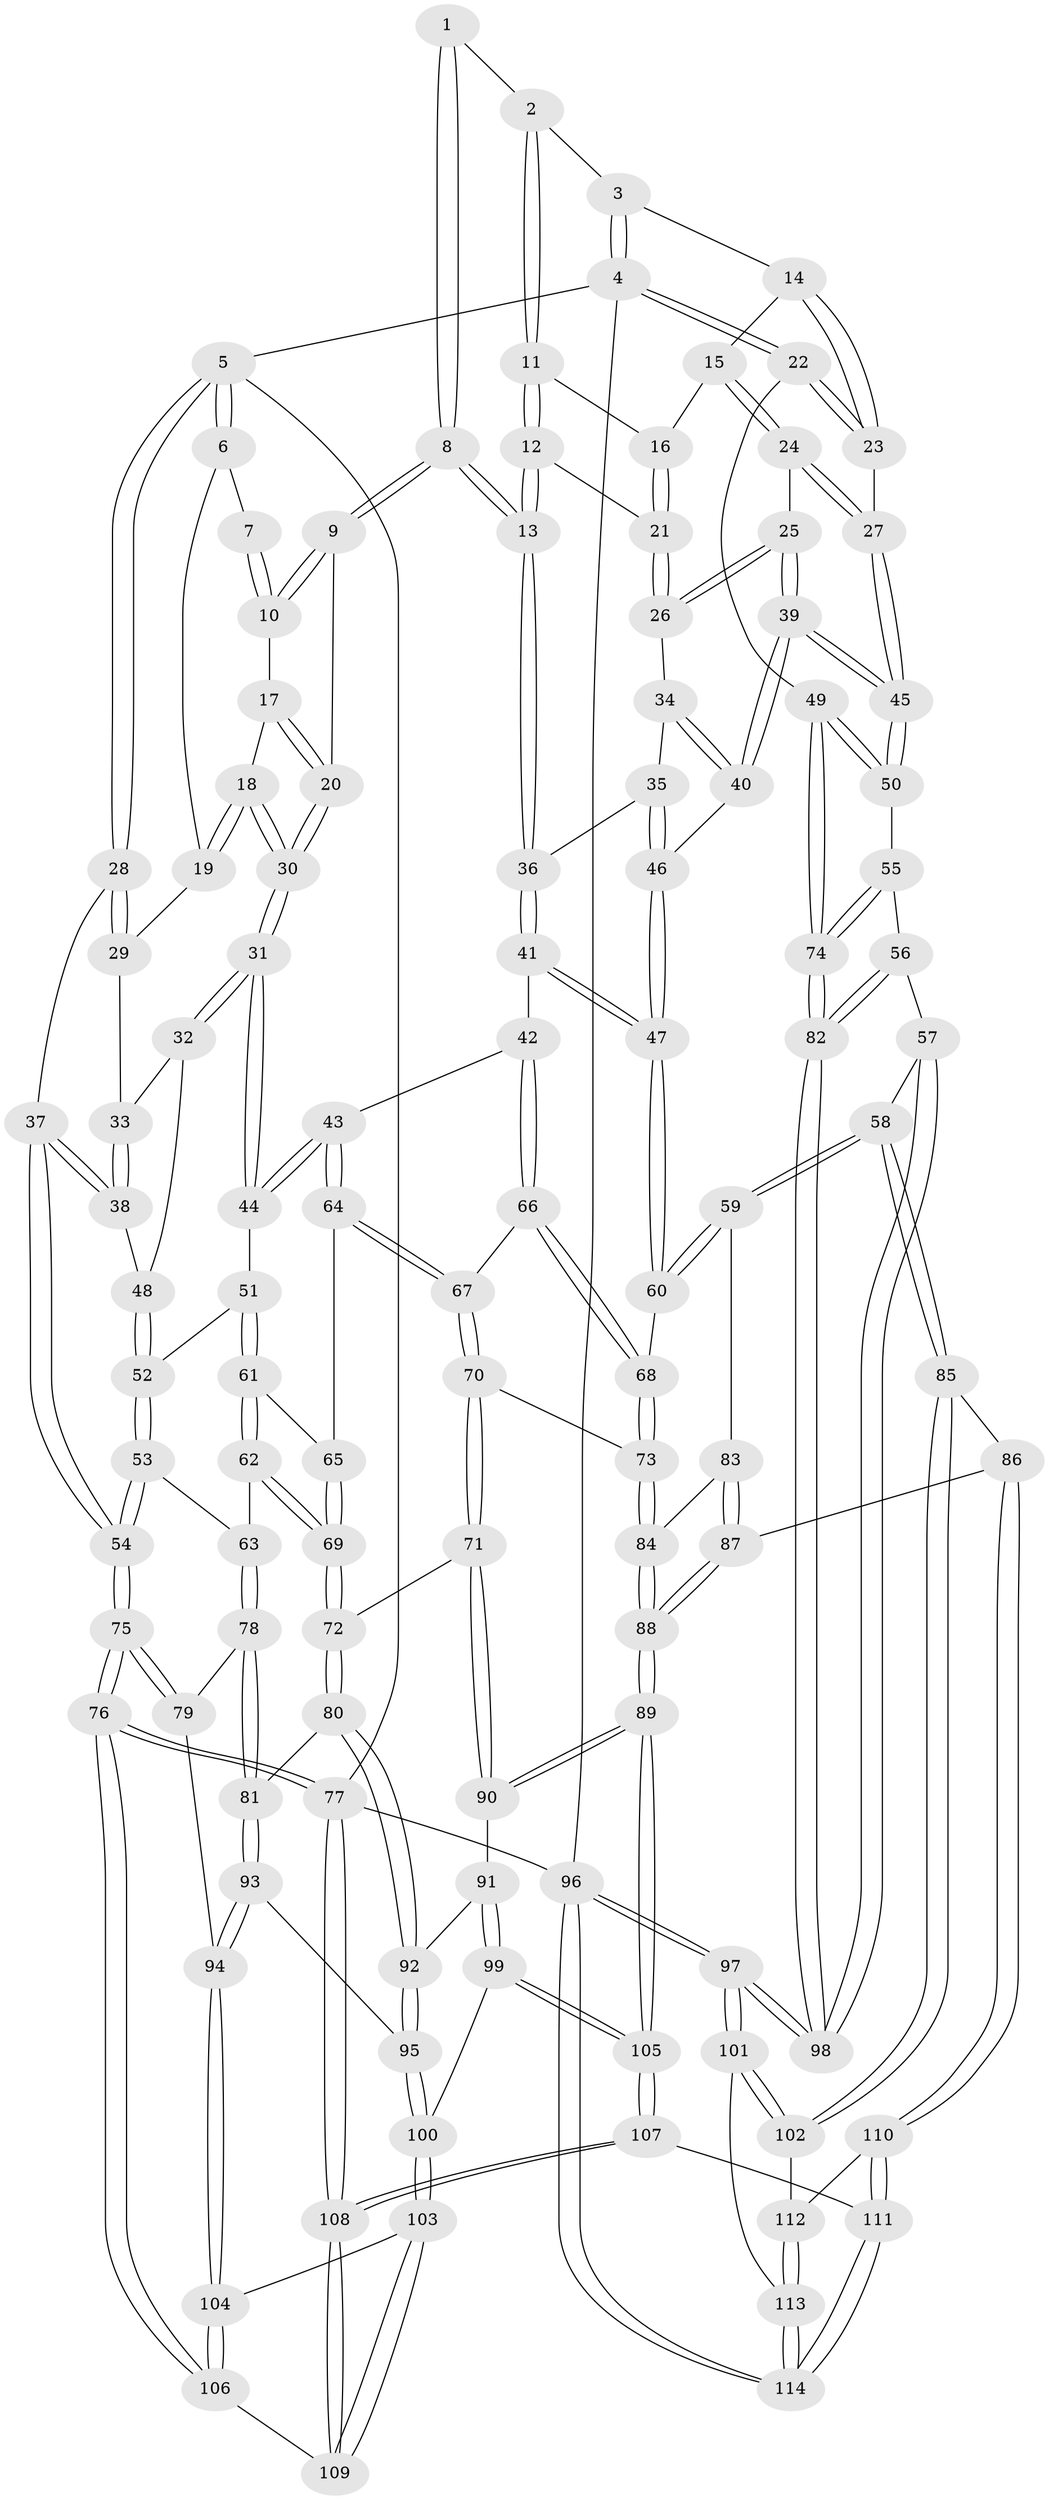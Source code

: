 // Generated by graph-tools (version 1.1) at 2025/01/03/09/25 05:01:19]
// undirected, 114 vertices, 282 edges
graph export_dot {
graph [start="1"]
  node [color=gray90,style=filled];
  1 [pos="+0.5634407373308+0"];
  2 [pos="+0.6465303314760361+0"];
  3 [pos="+1+0"];
  4 [pos="+1+0"];
  5 [pos="+0+0"];
  6 [pos="+0.16331658022292253+0"];
  7 [pos="+0.3352197973922223+0"];
  8 [pos="+0.47121154047088487+0.16133095807411105"];
  9 [pos="+0.4518382573771572+0.15603978636155186"];
  10 [pos="+0.36082390497786465+0"];
  11 [pos="+0.6629245120626278+0"];
  12 [pos="+0.5625436183243728+0.12734535329212454"];
  13 [pos="+0.4957060342939561+0.18021652909948266"];
  14 [pos="+0.9091568515334356+0.06669685561186374"];
  15 [pos="+0.8079209446001923+0.08545766863335631"];
  16 [pos="+0.7212135803078326+0.018250294847786466"];
  17 [pos="+0.31494575377374623+0.06835272302346727"];
  18 [pos="+0.2382983924156826+0.11759302252758276"];
  19 [pos="+0.15294508788609956+0.061426460957588254"];
  20 [pos="+0.3769096514670334+0.17348506947615136"];
  21 [pos="+0.6772802027171115+0.11320151924238034"];
  22 [pos="+1+0.22922084477914098"];
  23 [pos="+1+0.20613567871277508"];
  24 [pos="+0.8060828110205692+0.10251275310194699"];
  25 [pos="+0.7795446613012693+0.20674920259046292"];
  26 [pos="+0.6878502304752848+0.16005289666886235"];
  27 [pos="+0.9413134809460981+0.24294618275422047"];
  28 [pos="+0+0.20854716800165504"];
  29 [pos="+0.1384022220336669+0.0785931021710917"];
  30 [pos="+0.29565697090259124+0.2089543976950671"];
  31 [pos="+0.27102007621200386+0.2703493173810896"];
  32 [pos="+0.1653209909419139+0.271525290507441"];
  33 [pos="+0.1280316392021923+0.1845861514541209"];
  34 [pos="+0.6425618753656731+0.21285282516566892"];
  35 [pos="+0.5582589337212651+0.22088016822228526"];
  36 [pos="+0.5091801112272459+0.2121126840896422"];
  37 [pos="+0+0.23927071942760997"];
  38 [pos="+0+0.24479443876380208"];
  39 [pos="+0.8148465044148461+0.30677170786913854"];
  40 [pos="+0.7325648991317442+0.31169962865108847"];
  41 [pos="+0.4806195442939055+0.3619617603106976"];
  42 [pos="+0.42732519019143006+0.37858381056971513"];
  43 [pos="+0.41402030213137686+0.3763212702442292"];
  44 [pos="+0.28348058081594+0.2953358631282754"];
  45 [pos="+0.8229329237293108+0.31135665241498106"];
  46 [pos="+0.6756380813377122+0.3388759299742902"];
  47 [pos="+0.577738314323032+0.43466017148454716"];
  48 [pos="+0.13925892771826767+0.29467926661478777"];
  49 [pos="+1+0.48229954263530567"];
  50 [pos="+0.8341113907607641+0.37099140129130576"];
  51 [pos="+0.23292335224649238+0.4138442361019356"];
  52 [pos="+0.11953967834207925+0.37306747152242137"];
  53 [pos="+0.03320741847415864+0.45828113963713824"];
  54 [pos="+0+0.39965307668061173"];
  55 [pos="+0.8185508252402498+0.45533502142325766"];
  56 [pos="+0.8049412709109389+0.49687623171151335"];
  57 [pos="+0.7582136666092164+0.589384969632901"];
  58 [pos="+0.7456892762055833+0.5948524486892214"];
  59 [pos="+0.6067348872683408+0.5134055339902714"];
  60 [pos="+0.6037920386898242+0.5092809592775497"];
  61 [pos="+0.23941020552377418+0.4416908307894938"];
  62 [pos="+0.11269356333505517+0.5071570085507193"];
  63 [pos="+0.07783629762296151+0.5045817235162927"];
  64 [pos="+0.2878525811869362+0.46458334944758445"];
  65 [pos="+0.25522094778117455+0.4562398400907466"];
  66 [pos="+0.4000904224321512+0.5105283660360531"];
  67 [pos="+0.29469511571229856+0.47582157978546014"];
  68 [pos="+0.4040834368627538+0.5501732619836149"];
  69 [pos="+0.21959109724777653+0.5693347787344673"];
  70 [pos="+0.31690344440759266+0.5791389443904795"];
  71 [pos="+0.25509803044378676+0.6082002741691074"];
  72 [pos="+0.24263316390933035+0.6097039712617798"];
  73 [pos="+0.3872133878397691+0.5846960297611437"];
  74 [pos="+1+0.49637434808970576"];
  75 [pos="+0+0.6975587011900278"];
  76 [pos="+0+0.8302660629139584"];
  77 [pos="+0+1"];
  78 [pos="+0.07976061443175138+0.5909927797763522"];
  79 [pos="+0.05433876528000675+0.6462224765010395"];
  80 [pos="+0.21927459201227276+0.641179576150041"];
  81 [pos="+0.20820662819325286+0.6488231625579701"];
  82 [pos="+1+0.5164701923971429"];
  83 [pos="+0.6017405005444677+0.5193505925161946"];
  84 [pos="+0.4363928026857296+0.6826319594565569"];
  85 [pos="+0.7112511358700273+0.700712966560387"];
  86 [pos="+0.5444137784672999+0.7603787916842626"];
  87 [pos="+0.5173605209871139+0.7520932937852552"];
  88 [pos="+0.43816765014884623+0.7375841775365435"];
  89 [pos="+0.43193341484395903+0.7427677217451578"];
  90 [pos="+0.3580600741847814+0.7264027827393561"];
  91 [pos="+0.30703875407908227+0.7322979642385786"];
  92 [pos="+0.28060036012932926+0.7197301074234311"];
  93 [pos="+0.17121855416835324+0.7121877430929808"];
  94 [pos="+0.10522636065039499+0.7353425202707301"];
  95 [pos="+0.210480992082852+0.751714236538962"];
  96 [pos="+1+1"];
  97 [pos="+1+0.8951083677516215"];
  98 [pos="+1+0.744688929026782"];
  99 [pos="+0.2536146613743169+0.7927358638465386"];
  100 [pos="+0.2197583730211867+0.770423910757698"];
  101 [pos="+1+0.8835325115879072"];
  102 [pos="+0.734323128246811+0.7642764967661417"];
  103 [pos="+0.14749555152037258+0.861764427413651"];
  104 [pos="+0.10146751269962073+0.7432423210301718"];
  105 [pos="+0.33358956787929467+0.9930885223977541"];
  106 [pos="+0+0.8239142301671365"];
  107 [pos="+0.31205442000334227+1"];
  108 [pos="+0.28212369852287095+1"];
  109 [pos="+0.1527747269591708+0.9293455996363352"];
  110 [pos="+0.583566127188385+0.9118727691222929"];
  111 [pos="+0.4110991800669267+1"];
  112 [pos="+0.7271450022626925+0.8893052807621115"];
  113 [pos="+0.7378120108480455+0.9032571286078336"];
  114 [pos="+0.78003843512322+1"];
  1 -- 2;
  1 -- 8;
  1 -- 8;
  2 -- 3;
  2 -- 11;
  2 -- 11;
  3 -- 4;
  3 -- 4;
  3 -- 14;
  4 -- 5;
  4 -- 22;
  4 -- 22;
  4 -- 96;
  5 -- 6;
  5 -- 6;
  5 -- 28;
  5 -- 28;
  5 -- 77;
  6 -- 7;
  6 -- 19;
  7 -- 10;
  7 -- 10;
  8 -- 9;
  8 -- 9;
  8 -- 13;
  8 -- 13;
  9 -- 10;
  9 -- 10;
  9 -- 20;
  10 -- 17;
  11 -- 12;
  11 -- 12;
  11 -- 16;
  12 -- 13;
  12 -- 13;
  12 -- 21;
  13 -- 36;
  13 -- 36;
  14 -- 15;
  14 -- 23;
  14 -- 23;
  15 -- 16;
  15 -- 24;
  15 -- 24;
  16 -- 21;
  16 -- 21;
  17 -- 18;
  17 -- 20;
  17 -- 20;
  18 -- 19;
  18 -- 19;
  18 -- 30;
  18 -- 30;
  19 -- 29;
  20 -- 30;
  20 -- 30;
  21 -- 26;
  21 -- 26;
  22 -- 23;
  22 -- 23;
  22 -- 49;
  23 -- 27;
  24 -- 25;
  24 -- 27;
  24 -- 27;
  25 -- 26;
  25 -- 26;
  25 -- 39;
  25 -- 39;
  26 -- 34;
  27 -- 45;
  27 -- 45;
  28 -- 29;
  28 -- 29;
  28 -- 37;
  29 -- 33;
  30 -- 31;
  30 -- 31;
  31 -- 32;
  31 -- 32;
  31 -- 44;
  31 -- 44;
  32 -- 33;
  32 -- 48;
  33 -- 38;
  33 -- 38;
  34 -- 35;
  34 -- 40;
  34 -- 40;
  35 -- 36;
  35 -- 46;
  35 -- 46;
  36 -- 41;
  36 -- 41;
  37 -- 38;
  37 -- 38;
  37 -- 54;
  37 -- 54;
  38 -- 48;
  39 -- 40;
  39 -- 40;
  39 -- 45;
  39 -- 45;
  40 -- 46;
  41 -- 42;
  41 -- 47;
  41 -- 47;
  42 -- 43;
  42 -- 66;
  42 -- 66;
  43 -- 44;
  43 -- 44;
  43 -- 64;
  43 -- 64;
  44 -- 51;
  45 -- 50;
  45 -- 50;
  46 -- 47;
  46 -- 47;
  47 -- 60;
  47 -- 60;
  48 -- 52;
  48 -- 52;
  49 -- 50;
  49 -- 50;
  49 -- 74;
  49 -- 74;
  50 -- 55;
  51 -- 52;
  51 -- 61;
  51 -- 61;
  52 -- 53;
  52 -- 53;
  53 -- 54;
  53 -- 54;
  53 -- 63;
  54 -- 75;
  54 -- 75;
  55 -- 56;
  55 -- 74;
  55 -- 74;
  56 -- 57;
  56 -- 82;
  56 -- 82;
  57 -- 58;
  57 -- 98;
  57 -- 98;
  58 -- 59;
  58 -- 59;
  58 -- 85;
  58 -- 85;
  59 -- 60;
  59 -- 60;
  59 -- 83;
  60 -- 68;
  61 -- 62;
  61 -- 62;
  61 -- 65;
  62 -- 63;
  62 -- 69;
  62 -- 69;
  63 -- 78;
  63 -- 78;
  64 -- 65;
  64 -- 67;
  64 -- 67;
  65 -- 69;
  65 -- 69;
  66 -- 67;
  66 -- 68;
  66 -- 68;
  67 -- 70;
  67 -- 70;
  68 -- 73;
  68 -- 73;
  69 -- 72;
  69 -- 72;
  70 -- 71;
  70 -- 71;
  70 -- 73;
  71 -- 72;
  71 -- 90;
  71 -- 90;
  72 -- 80;
  72 -- 80;
  73 -- 84;
  73 -- 84;
  74 -- 82;
  74 -- 82;
  75 -- 76;
  75 -- 76;
  75 -- 79;
  75 -- 79;
  76 -- 77;
  76 -- 77;
  76 -- 106;
  76 -- 106;
  77 -- 108;
  77 -- 108;
  77 -- 96;
  78 -- 79;
  78 -- 81;
  78 -- 81;
  79 -- 94;
  80 -- 81;
  80 -- 92;
  80 -- 92;
  81 -- 93;
  81 -- 93;
  82 -- 98;
  82 -- 98;
  83 -- 84;
  83 -- 87;
  83 -- 87;
  84 -- 88;
  84 -- 88;
  85 -- 86;
  85 -- 102;
  85 -- 102;
  86 -- 87;
  86 -- 110;
  86 -- 110;
  87 -- 88;
  87 -- 88;
  88 -- 89;
  88 -- 89;
  89 -- 90;
  89 -- 90;
  89 -- 105;
  89 -- 105;
  90 -- 91;
  91 -- 92;
  91 -- 99;
  91 -- 99;
  92 -- 95;
  92 -- 95;
  93 -- 94;
  93 -- 94;
  93 -- 95;
  94 -- 104;
  94 -- 104;
  95 -- 100;
  95 -- 100;
  96 -- 97;
  96 -- 97;
  96 -- 114;
  96 -- 114;
  97 -- 98;
  97 -- 98;
  97 -- 101;
  97 -- 101;
  99 -- 100;
  99 -- 105;
  99 -- 105;
  100 -- 103;
  100 -- 103;
  101 -- 102;
  101 -- 102;
  101 -- 113;
  102 -- 112;
  103 -- 104;
  103 -- 109;
  103 -- 109;
  104 -- 106;
  104 -- 106;
  105 -- 107;
  105 -- 107;
  106 -- 109;
  107 -- 108;
  107 -- 108;
  107 -- 111;
  108 -- 109;
  108 -- 109;
  110 -- 111;
  110 -- 111;
  110 -- 112;
  111 -- 114;
  111 -- 114;
  112 -- 113;
  112 -- 113;
  113 -- 114;
  113 -- 114;
}
